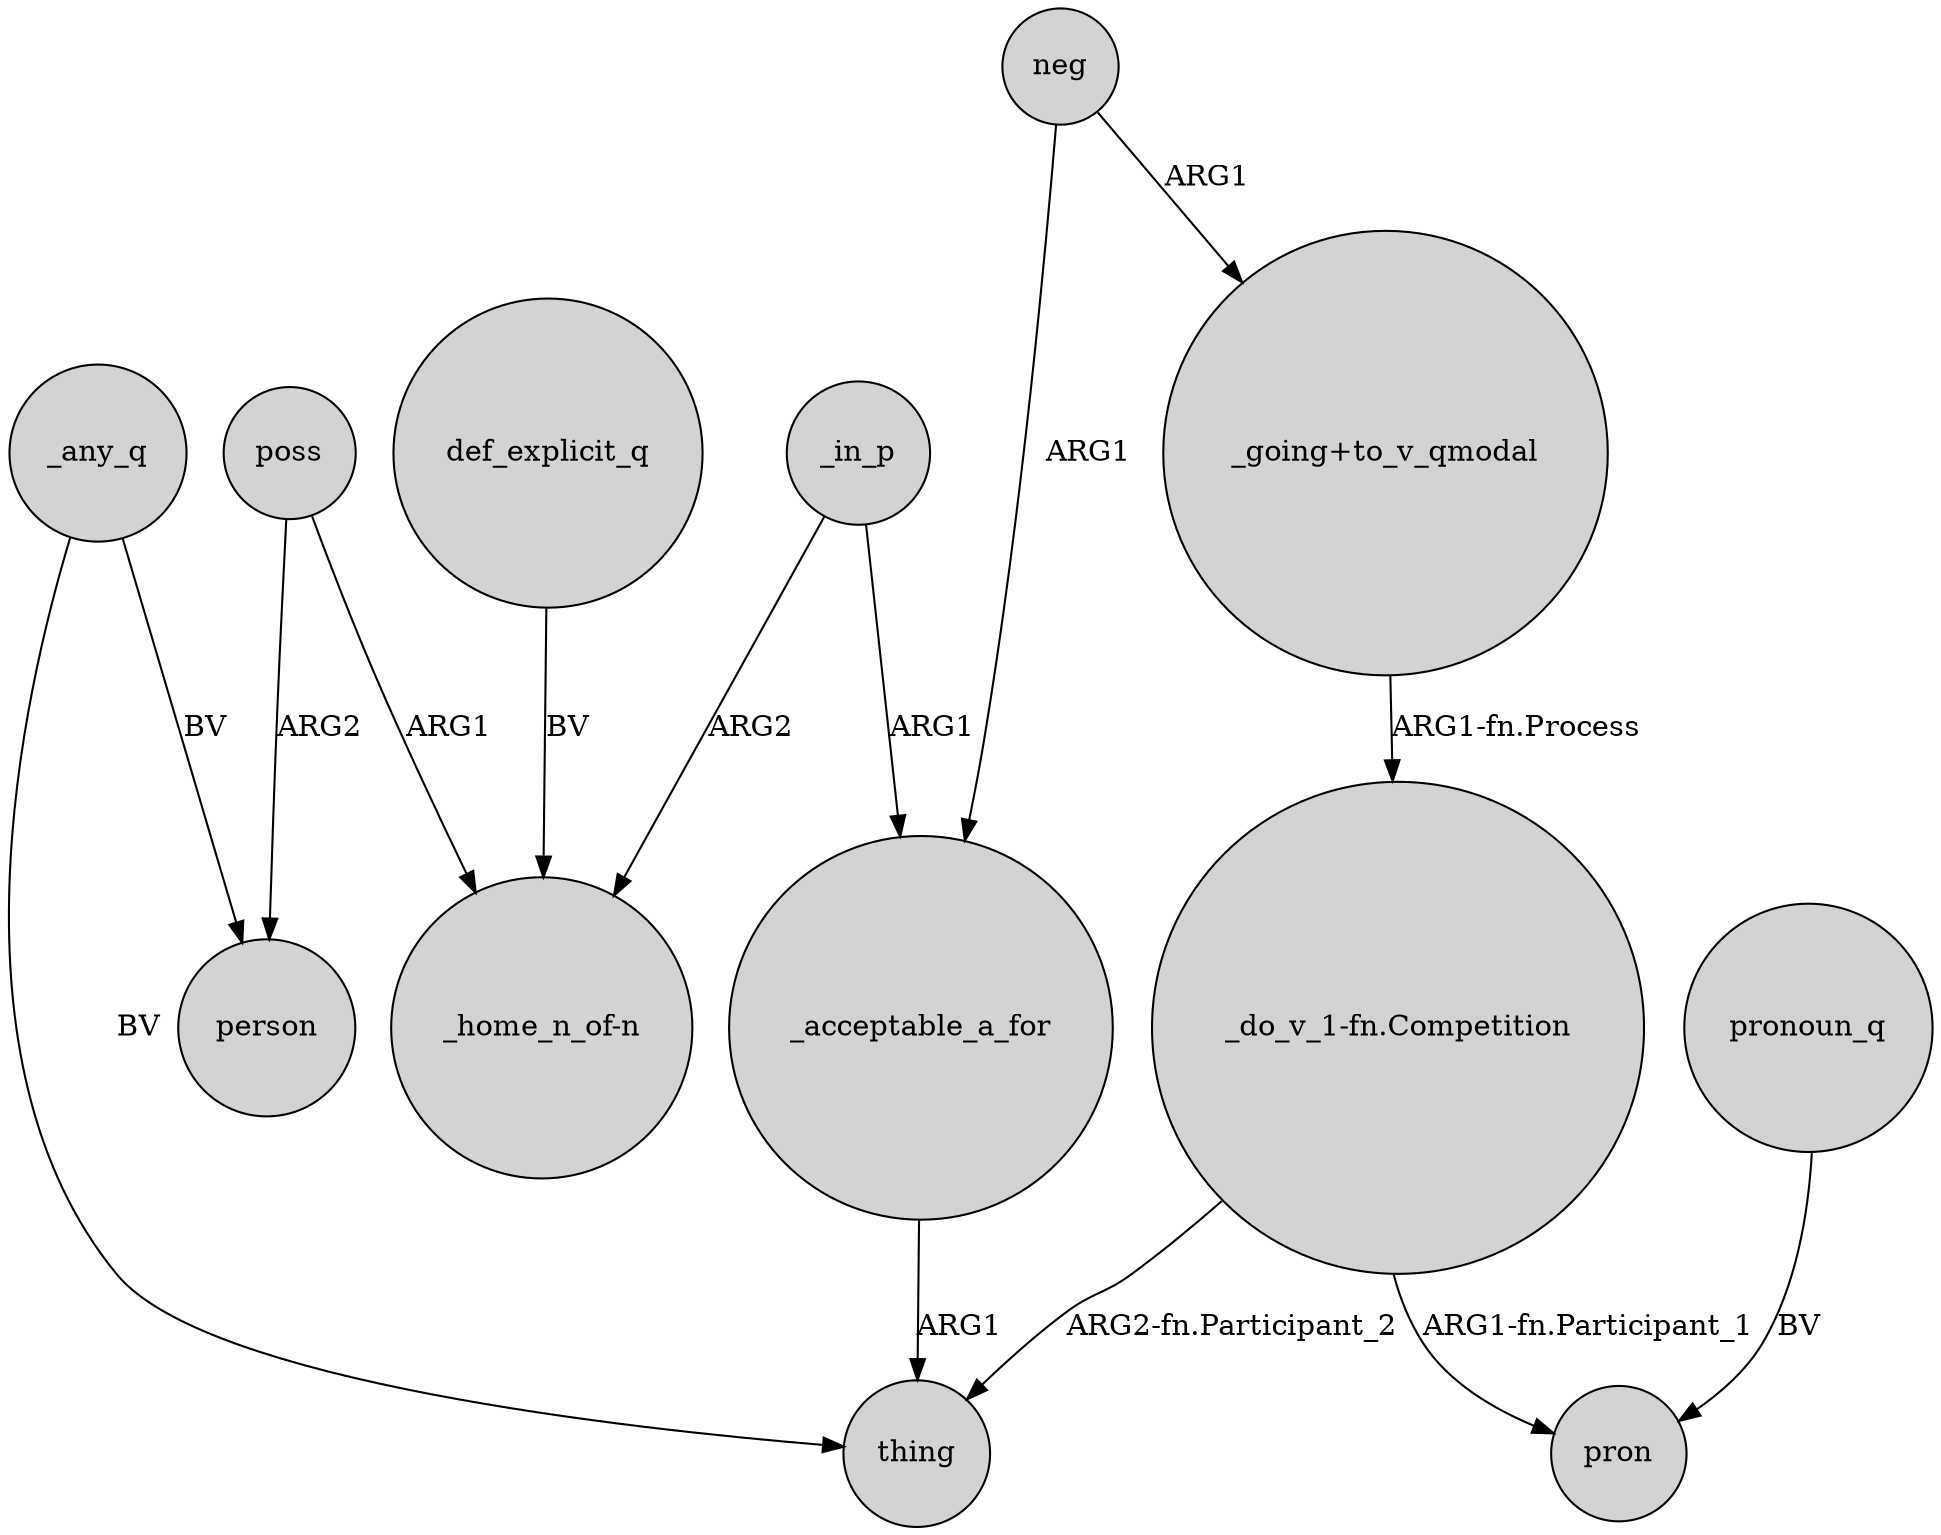 digraph {
	node [shape=circle style=filled]
	poss -> person [label=ARG2]
	"_do_v_1-fn.Competition" -> thing [label="ARG2-fn.Participant_2"]
	neg -> _acceptable_a_for [label=ARG1]
	_acceptable_a_for -> thing [label=ARG1]
	_in_p -> _acceptable_a_for [label=ARG1]
	poss -> "_home_n_of-n" [label=ARG1]
	"_going+to_v_qmodal" -> "_do_v_1-fn.Competition" [label="ARG1-fn.Process"]
	neg -> "_going+to_v_qmodal" [label=ARG1]
	def_explicit_q -> "_home_n_of-n" [label=BV]
	pronoun_q -> pron [label=BV]
	_any_q -> thing [label=BV]
	_any_q -> person [label=BV]
	"_do_v_1-fn.Competition" -> pron [label="ARG1-fn.Participant_1"]
	_in_p -> "_home_n_of-n" [label=ARG2]
}
